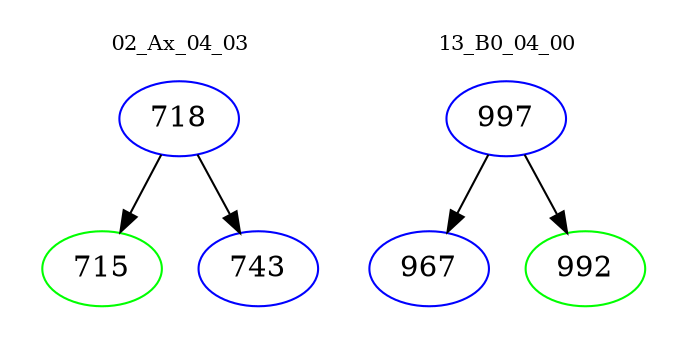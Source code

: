 digraph{
subgraph cluster_0 {
color = white
label = "02_Ax_04_03";
fontsize=10;
T0_718 [label="718", color="blue"]
T0_718 -> T0_715 [color="black"]
T0_715 [label="715", color="green"]
T0_718 -> T0_743 [color="black"]
T0_743 [label="743", color="blue"]
}
subgraph cluster_1 {
color = white
label = "13_B0_04_00";
fontsize=10;
T1_997 [label="997", color="blue"]
T1_997 -> T1_967 [color="black"]
T1_967 [label="967", color="blue"]
T1_997 -> T1_992 [color="black"]
T1_992 [label="992", color="green"]
}
}

